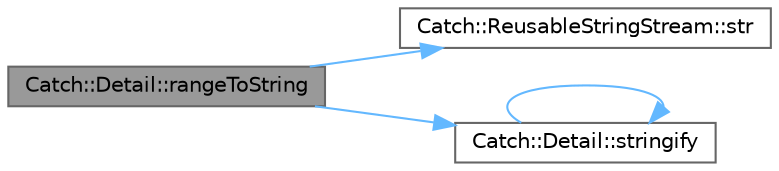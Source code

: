 digraph "Catch::Detail::rangeToString"
{
 // LATEX_PDF_SIZE
  bgcolor="transparent";
  edge [fontname=Helvetica,fontsize=10,labelfontname=Helvetica,labelfontsize=10];
  node [fontname=Helvetica,fontsize=10,shape=box,height=0.2,width=0.4];
  rankdir="LR";
  Node1 [id="Node000001",label="Catch::Detail::rangeToString",height=0.2,width=0.4,color="gray40", fillcolor="grey60", style="filled", fontcolor="black",tooltip=" "];
  Node1 -> Node2 [id="edge4_Node000001_Node000002",color="steelblue1",style="solid",tooltip=" "];
  Node2 [id="Node000002",label="Catch::ReusableStringStream::str",height=0.2,width=0.4,color="grey40", fillcolor="white", style="filled",URL="$class_catch_1_1_reusable_string_stream.html#a0e9ecf260b2a5d35f4886ef0d51f6270",tooltip=" "];
  Node1 -> Node3 [id="edge5_Node000001_Node000003",color="steelblue1",style="solid",tooltip=" "];
  Node3 [id="Node000003",label="Catch::Detail::stringify",height=0.2,width=0.4,color="grey40", fillcolor="white", style="filled",URL="$namespace_catch_1_1_detail.html#a84aa484e594118061dd09de134a49cf7",tooltip=" "];
  Node3 -> Node3 [id="edge6_Node000003_Node000003",color="steelblue1",style="solid",tooltip=" "];
}
